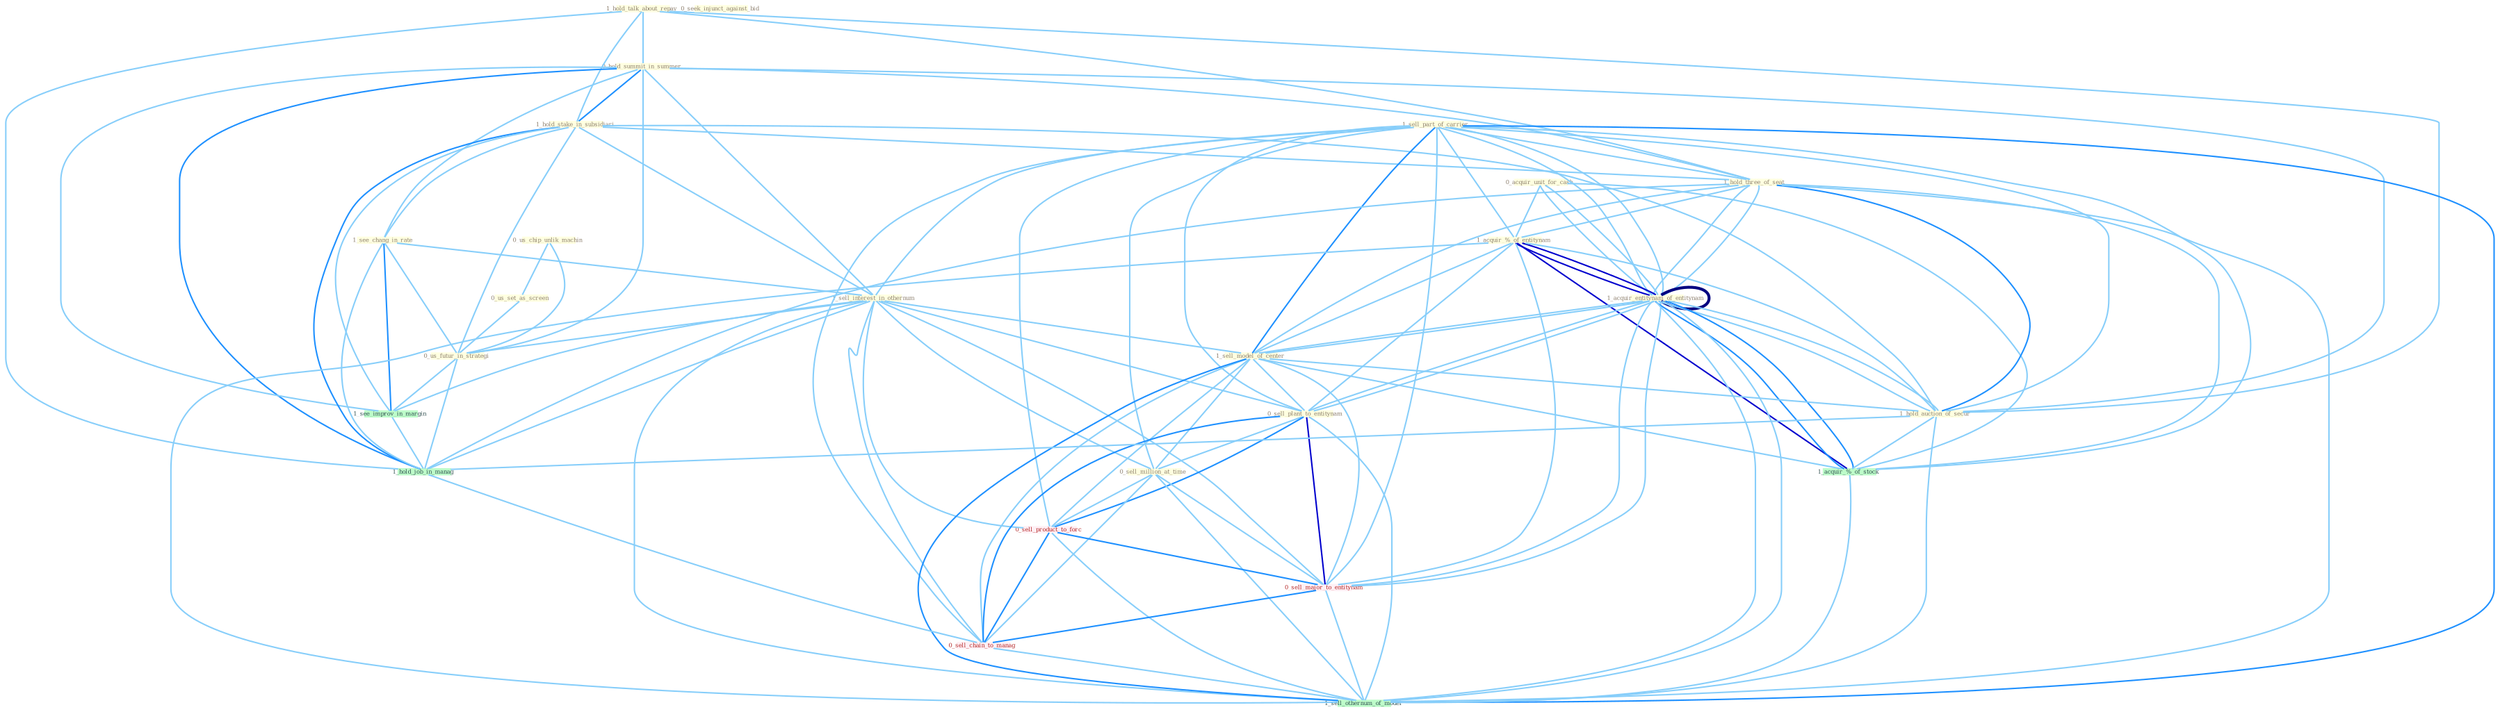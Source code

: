 Graph G{ 
    node
    [shape=polygon,style=filled,width=.5,height=.06,color="#BDFCC9",fixedsize=true,fontsize=4,
    fontcolor="#2f4f4f"];
    {node
    [color="#ffffe0", fontcolor="#8b7d6b"] "1_hold_talk_about_repay " "0_hold_summit_in_summer " "1_hold_stake_in_subsidiari " "0_acquir_unit_for_cash " "0_us_chip_unlik_machin " "1_see_chang_in_rate " "1_sell_part_of_carrier " "0_seek_injunct_against_bid " "1_hold_three_of_seat " "1_sell_interest_in_othernum " "0_us_set_as_screen " "1_acquir_%_of_entitynam " "1_acquir_entitynam_of_entitynam " "0_us_futur_in_strategi " "1_acquir_entitynam_of_entitynam " "1_sell_model_of_center " "0_sell_plant_to_entitynam " "0_sell_million_at_time " "1_hold_auction_of_secur "}
{node [color="#fff0f5", fontcolor="#b22222"] "0_sell_product_to_forc " "0_sell_major_to_entitynam " "0_sell_chain_to_manag "}
edge [color="#B0E2FF"];

	"1_hold_talk_about_repay " -- "0_hold_summit_in_summer " [w="1", color="#87cefa" ];
	"1_hold_talk_about_repay " -- "1_hold_stake_in_subsidiari " [w="1", color="#87cefa" ];
	"1_hold_talk_about_repay " -- "1_hold_three_of_seat " [w="1", color="#87cefa" ];
	"1_hold_talk_about_repay " -- "1_hold_auction_of_secur " [w="1", color="#87cefa" ];
	"1_hold_talk_about_repay " -- "1_hold_job_in_manag " [w="1", color="#87cefa" ];
	"0_hold_summit_in_summer " -- "1_hold_stake_in_subsidiari " [w="2", color="#1e90ff" , len=0.8];
	"0_hold_summit_in_summer " -- "1_see_chang_in_rate " [w="1", color="#87cefa" ];
	"0_hold_summit_in_summer " -- "1_hold_three_of_seat " [w="1", color="#87cefa" ];
	"0_hold_summit_in_summer " -- "1_sell_interest_in_othernum " [w="1", color="#87cefa" ];
	"0_hold_summit_in_summer " -- "0_us_futur_in_strategi " [w="1", color="#87cefa" ];
	"0_hold_summit_in_summer " -- "1_hold_auction_of_secur " [w="1", color="#87cefa" ];
	"0_hold_summit_in_summer " -- "1_see_improv_in_margin " [w="1", color="#87cefa" ];
	"0_hold_summit_in_summer " -- "1_hold_job_in_manag " [w="2", color="#1e90ff" , len=0.8];
	"1_hold_stake_in_subsidiari " -- "1_see_chang_in_rate " [w="1", color="#87cefa" ];
	"1_hold_stake_in_subsidiari " -- "1_hold_three_of_seat " [w="1", color="#87cefa" ];
	"1_hold_stake_in_subsidiari " -- "1_sell_interest_in_othernum " [w="1", color="#87cefa" ];
	"1_hold_stake_in_subsidiari " -- "0_us_futur_in_strategi " [w="1", color="#87cefa" ];
	"1_hold_stake_in_subsidiari " -- "1_hold_auction_of_secur " [w="1", color="#87cefa" ];
	"1_hold_stake_in_subsidiari " -- "1_see_improv_in_margin " [w="1", color="#87cefa" ];
	"1_hold_stake_in_subsidiari " -- "1_hold_job_in_manag " [w="2", color="#1e90ff" , len=0.8];
	"0_acquir_unit_for_cash " -- "1_acquir_%_of_entitynam " [w="1", color="#87cefa" ];
	"0_acquir_unit_for_cash " -- "1_acquir_entitynam_of_entitynam " [w="1", color="#87cefa" ];
	"0_acquir_unit_for_cash " -- "1_acquir_entitynam_of_entitynam " [w="1", color="#87cefa" ];
	"0_acquir_unit_for_cash " -- "1_acquir_%_of_stock " [w="1", color="#87cefa" ];
	"0_us_chip_unlik_machin " -- "0_us_set_as_screen " [w="1", color="#87cefa" ];
	"0_us_chip_unlik_machin " -- "0_us_futur_in_strategi " [w="1", color="#87cefa" ];
	"1_see_chang_in_rate " -- "1_sell_interest_in_othernum " [w="1", color="#87cefa" ];
	"1_see_chang_in_rate " -- "0_us_futur_in_strategi " [w="1", color="#87cefa" ];
	"1_see_chang_in_rate " -- "1_see_improv_in_margin " [w="2", color="#1e90ff" , len=0.8];
	"1_see_chang_in_rate " -- "1_hold_job_in_manag " [w="1", color="#87cefa" ];
	"1_sell_part_of_carrier " -- "1_hold_three_of_seat " [w="1", color="#87cefa" ];
	"1_sell_part_of_carrier " -- "1_sell_interest_in_othernum " [w="1", color="#87cefa" ];
	"1_sell_part_of_carrier " -- "1_acquir_%_of_entitynam " [w="1", color="#87cefa" ];
	"1_sell_part_of_carrier " -- "1_acquir_entitynam_of_entitynam " [w="1", color="#87cefa" ];
	"1_sell_part_of_carrier " -- "1_acquir_entitynam_of_entitynam " [w="1", color="#87cefa" ];
	"1_sell_part_of_carrier " -- "1_sell_model_of_center " [w="2", color="#1e90ff" , len=0.8];
	"1_sell_part_of_carrier " -- "0_sell_plant_to_entitynam " [w="1", color="#87cefa" ];
	"1_sell_part_of_carrier " -- "0_sell_million_at_time " [w="1", color="#87cefa" ];
	"1_sell_part_of_carrier " -- "1_hold_auction_of_secur " [w="1", color="#87cefa" ];
	"1_sell_part_of_carrier " -- "1_acquir_%_of_stock " [w="1", color="#87cefa" ];
	"1_sell_part_of_carrier " -- "0_sell_product_to_forc " [w="1", color="#87cefa" ];
	"1_sell_part_of_carrier " -- "0_sell_major_to_entitynam " [w="1", color="#87cefa" ];
	"1_sell_part_of_carrier " -- "0_sell_chain_to_manag " [w="1", color="#87cefa" ];
	"1_sell_part_of_carrier " -- "1_sell_othernum_of_model " [w="2", color="#1e90ff" , len=0.8];
	"1_hold_three_of_seat " -- "1_acquir_%_of_entitynam " [w="1", color="#87cefa" ];
	"1_hold_three_of_seat " -- "1_acquir_entitynam_of_entitynam " [w="1", color="#87cefa" ];
	"1_hold_three_of_seat " -- "1_acquir_entitynam_of_entitynam " [w="1", color="#87cefa" ];
	"1_hold_three_of_seat " -- "1_sell_model_of_center " [w="1", color="#87cefa" ];
	"1_hold_three_of_seat " -- "1_hold_auction_of_secur " [w="2", color="#1e90ff" , len=0.8];
	"1_hold_three_of_seat " -- "1_acquir_%_of_stock " [w="1", color="#87cefa" ];
	"1_hold_three_of_seat " -- "1_hold_job_in_manag " [w="1", color="#87cefa" ];
	"1_hold_three_of_seat " -- "1_sell_othernum_of_model " [w="1", color="#87cefa" ];
	"1_sell_interest_in_othernum " -- "0_us_futur_in_strategi " [w="1", color="#87cefa" ];
	"1_sell_interest_in_othernum " -- "1_sell_model_of_center " [w="1", color="#87cefa" ];
	"1_sell_interest_in_othernum " -- "0_sell_plant_to_entitynam " [w="1", color="#87cefa" ];
	"1_sell_interest_in_othernum " -- "0_sell_million_at_time " [w="1", color="#87cefa" ];
	"1_sell_interest_in_othernum " -- "1_see_improv_in_margin " [w="1", color="#87cefa" ];
	"1_sell_interest_in_othernum " -- "1_hold_job_in_manag " [w="1", color="#87cefa" ];
	"1_sell_interest_in_othernum " -- "0_sell_product_to_forc " [w="1", color="#87cefa" ];
	"1_sell_interest_in_othernum " -- "0_sell_major_to_entitynam " [w="1", color="#87cefa" ];
	"1_sell_interest_in_othernum " -- "0_sell_chain_to_manag " [w="1", color="#87cefa" ];
	"1_sell_interest_in_othernum " -- "1_sell_othernum_of_model " [w="1", color="#87cefa" ];
	"0_us_set_as_screen " -- "0_us_futur_in_strategi " [w="1", color="#87cefa" ];
	"1_acquir_%_of_entitynam " -- "1_acquir_entitynam_of_entitynam " [w="3", color="#0000cd" , len=0.6];
	"1_acquir_%_of_entitynam " -- "1_acquir_entitynam_of_entitynam " [w="3", color="#0000cd" , len=0.6];
	"1_acquir_%_of_entitynam " -- "1_sell_model_of_center " [w="1", color="#87cefa" ];
	"1_acquir_%_of_entitynam " -- "0_sell_plant_to_entitynam " [w="1", color="#87cefa" ];
	"1_acquir_%_of_entitynam " -- "1_hold_auction_of_secur " [w="1", color="#87cefa" ];
	"1_acquir_%_of_entitynam " -- "1_acquir_%_of_stock " [w="3", color="#0000cd" , len=0.6];
	"1_acquir_%_of_entitynam " -- "0_sell_major_to_entitynam " [w="1", color="#87cefa" ];
	"1_acquir_%_of_entitynam " -- "1_sell_othernum_of_model " [w="1", color="#87cefa" ];
	"1_acquir_entitynam_of_entitynam " -- "1_acquir_entitynam_of_entitynam " [w="4", style=bold, color="#000080", len=0.4];
	"1_acquir_entitynam_of_entitynam " -- "1_sell_model_of_center " [w="1", color="#87cefa" ];
	"1_acquir_entitynam_of_entitynam " -- "0_sell_plant_to_entitynam " [w="1", color="#87cefa" ];
	"1_acquir_entitynam_of_entitynam " -- "1_hold_auction_of_secur " [w="1", color="#87cefa" ];
	"1_acquir_entitynam_of_entitynam " -- "1_acquir_%_of_stock " [w="2", color="#1e90ff" , len=0.8];
	"1_acquir_entitynam_of_entitynam " -- "0_sell_major_to_entitynam " [w="1", color="#87cefa" ];
	"1_acquir_entitynam_of_entitynam " -- "1_sell_othernum_of_model " [w="1", color="#87cefa" ];
	"0_us_futur_in_strategi " -- "1_see_improv_in_margin " [w="1", color="#87cefa" ];
	"0_us_futur_in_strategi " -- "1_hold_job_in_manag " [w="1", color="#87cefa" ];
	"1_acquir_entitynam_of_entitynam " -- "1_sell_model_of_center " [w="1", color="#87cefa" ];
	"1_acquir_entitynam_of_entitynam " -- "0_sell_plant_to_entitynam " [w="1", color="#87cefa" ];
	"1_acquir_entitynam_of_entitynam " -- "1_hold_auction_of_secur " [w="1", color="#87cefa" ];
	"1_acquir_entitynam_of_entitynam " -- "1_acquir_%_of_stock " [w="2", color="#1e90ff" , len=0.8];
	"1_acquir_entitynam_of_entitynam " -- "0_sell_major_to_entitynam " [w="1", color="#87cefa" ];
	"1_acquir_entitynam_of_entitynam " -- "1_sell_othernum_of_model " [w="1", color="#87cefa" ];
	"1_sell_model_of_center " -- "0_sell_plant_to_entitynam " [w="1", color="#87cefa" ];
	"1_sell_model_of_center " -- "0_sell_million_at_time " [w="1", color="#87cefa" ];
	"1_sell_model_of_center " -- "1_hold_auction_of_secur " [w="1", color="#87cefa" ];
	"1_sell_model_of_center " -- "1_acquir_%_of_stock " [w="1", color="#87cefa" ];
	"1_sell_model_of_center " -- "0_sell_product_to_forc " [w="1", color="#87cefa" ];
	"1_sell_model_of_center " -- "0_sell_major_to_entitynam " [w="1", color="#87cefa" ];
	"1_sell_model_of_center " -- "0_sell_chain_to_manag " [w="1", color="#87cefa" ];
	"1_sell_model_of_center " -- "1_sell_othernum_of_model " [w="2", color="#1e90ff" , len=0.8];
	"0_sell_plant_to_entitynam " -- "0_sell_million_at_time " [w="1", color="#87cefa" ];
	"0_sell_plant_to_entitynam " -- "0_sell_product_to_forc " [w="2", color="#1e90ff" , len=0.8];
	"0_sell_plant_to_entitynam " -- "0_sell_major_to_entitynam " [w="3", color="#0000cd" , len=0.6];
	"0_sell_plant_to_entitynam " -- "0_sell_chain_to_manag " [w="2", color="#1e90ff" , len=0.8];
	"0_sell_plant_to_entitynam " -- "1_sell_othernum_of_model " [w="1", color="#87cefa" ];
	"0_sell_million_at_time " -- "0_sell_product_to_forc " [w="1", color="#87cefa" ];
	"0_sell_million_at_time " -- "0_sell_major_to_entitynam " [w="1", color="#87cefa" ];
	"0_sell_million_at_time " -- "0_sell_chain_to_manag " [w="1", color="#87cefa" ];
	"0_sell_million_at_time " -- "1_sell_othernum_of_model " [w="1", color="#87cefa" ];
	"1_hold_auction_of_secur " -- "1_acquir_%_of_stock " [w="1", color="#87cefa" ];
	"1_hold_auction_of_secur " -- "1_hold_job_in_manag " [w="1", color="#87cefa" ];
	"1_hold_auction_of_secur " -- "1_sell_othernum_of_model " [w="1", color="#87cefa" ];
	"1_see_improv_in_margin " -- "1_hold_job_in_manag " [w="1", color="#87cefa" ];
	"1_acquir_%_of_stock " -- "1_sell_othernum_of_model " [w="1", color="#87cefa" ];
	"1_hold_job_in_manag " -- "0_sell_chain_to_manag " [w="1", color="#87cefa" ];
	"0_sell_product_to_forc " -- "0_sell_major_to_entitynam " [w="2", color="#1e90ff" , len=0.8];
	"0_sell_product_to_forc " -- "0_sell_chain_to_manag " [w="2", color="#1e90ff" , len=0.8];
	"0_sell_product_to_forc " -- "1_sell_othernum_of_model " [w="1", color="#87cefa" ];
	"0_sell_major_to_entitynam " -- "0_sell_chain_to_manag " [w="2", color="#1e90ff" , len=0.8];
	"0_sell_major_to_entitynam " -- "1_sell_othernum_of_model " [w="1", color="#87cefa" ];
	"0_sell_chain_to_manag " -- "1_sell_othernum_of_model " [w="1", color="#87cefa" ];
}